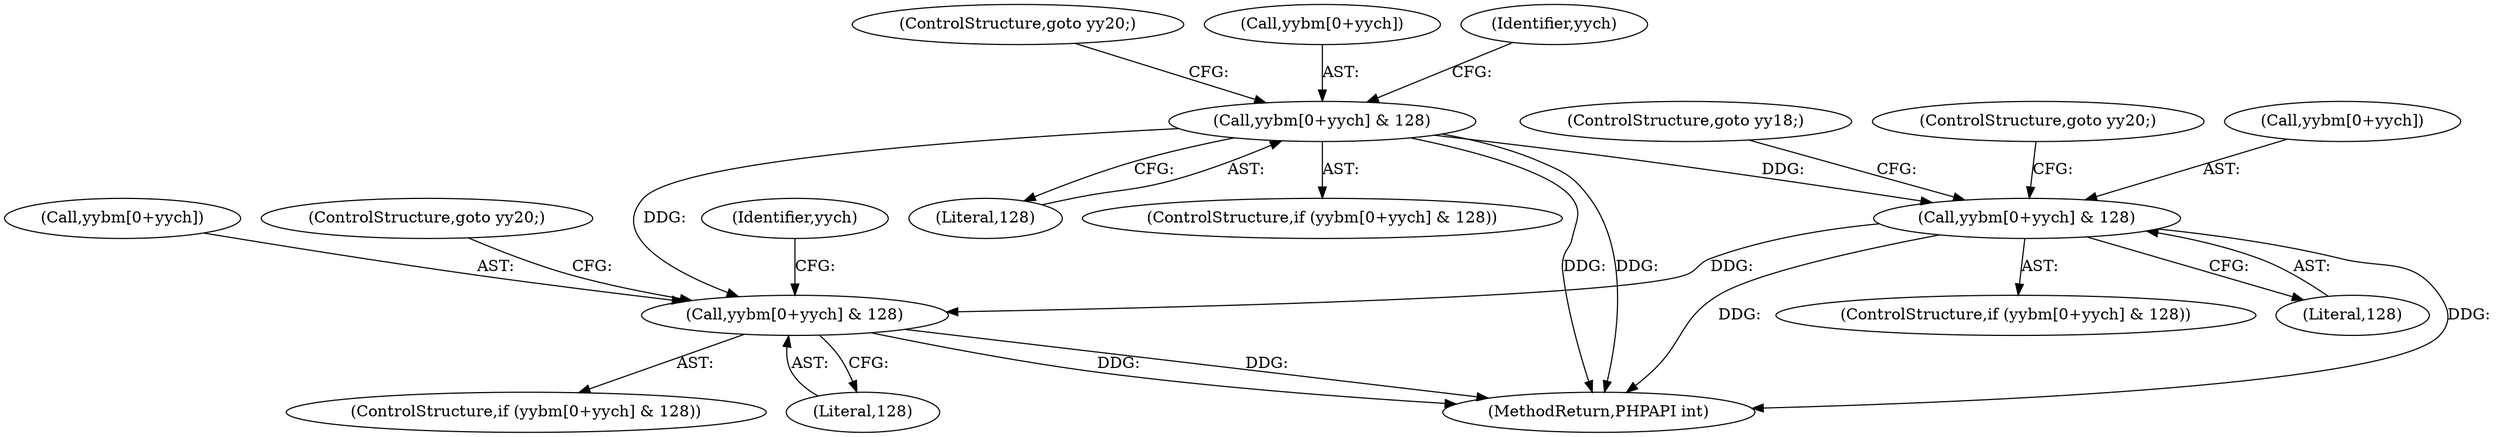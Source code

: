 digraph "0_php-src_16b3003ffc6393e250f069aa28a78dc5a2c064b2_0@array" {
"1000365" [label="(Call,yybm[0+yych] & 128)"];
"1000391" [label="(Call,yybm[0+yych] & 128)"];
"1000417" [label="(Call,yybm[0+yych] & 128)"];
"1000371" [label="(Literal,128)"];
"1000364" [label="(ControlStructure,if (yybm[0+yych] & 128))"];
"1000373" [label="(ControlStructure,goto yy20;)"];
"1000391" [label="(Call,yybm[0+yych] & 128)"];
"1000417" [label="(Call,yybm[0+yych] & 128)"];
"1000390" [label="(ControlStructure,if (yybm[0+yych] & 128))"];
"1000418" [label="(Call,yybm[0+yych])"];
"1000428" [label="(Identifier,yych)"];
"1000366" [label="(Call,yybm[0+yych])"];
"1000365" [label="(Call,yybm[0+yych] & 128)"];
"1000399" [label="(ControlStructure,goto yy20;)"];
"1000392" [label="(Call,yybm[0+yych])"];
"1002403" [label="(MethodReturn,PHPAPI int)"];
"1000397" [label="(Literal,128)"];
"1000416" [label="(ControlStructure,if (yybm[0+yych] & 128))"];
"1000425" [label="(ControlStructure,goto yy20;)"];
"1000423" [label="(Literal,128)"];
"1000400" [label="(ControlStructure,goto yy18;)"];
"1000376" [label="(Identifier,yych)"];
"1000365" -> "1000364"  [label="AST: "];
"1000365" -> "1000371"  [label="CFG: "];
"1000366" -> "1000365"  [label="AST: "];
"1000371" -> "1000365"  [label="AST: "];
"1000373" -> "1000365"  [label="CFG: "];
"1000376" -> "1000365"  [label="CFG: "];
"1000365" -> "1002403"  [label="DDG: "];
"1000365" -> "1002403"  [label="DDG: "];
"1000365" -> "1000391"  [label="DDG: "];
"1000365" -> "1000417"  [label="DDG: "];
"1000391" -> "1000390"  [label="AST: "];
"1000391" -> "1000397"  [label="CFG: "];
"1000392" -> "1000391"  [label="AST: "];
"1000397" -> "1000391"  [label="AST: "];
"1000399" -> "1000391"  [label="CFG: "];
"1000400" -> "1000391"  [label="CFG: "];
"1000391" -> "1002403"  [label="DDG: "];
"1000391" -> "1002403"  [label="DDG: "];
"1000391" -> "1000417"  [label="DDG: "];
"1000417" -> "1000416"  [label="AST: "];
"1000417" -> "1000423"  [label="CFG: "];
"1000418" -> "1000417"  [label="AST: "];
"1000423" -> "1000417"  [label="AST: "];
"1000425" -> "1000417"  [label="CFG: "];
"1000428" -> "1000417"  [label="CFG: "];
"1000417" -> "1002403"  [label="DDG: "];
"1000417" -> "1002403"  [label="DDG: "];
}
